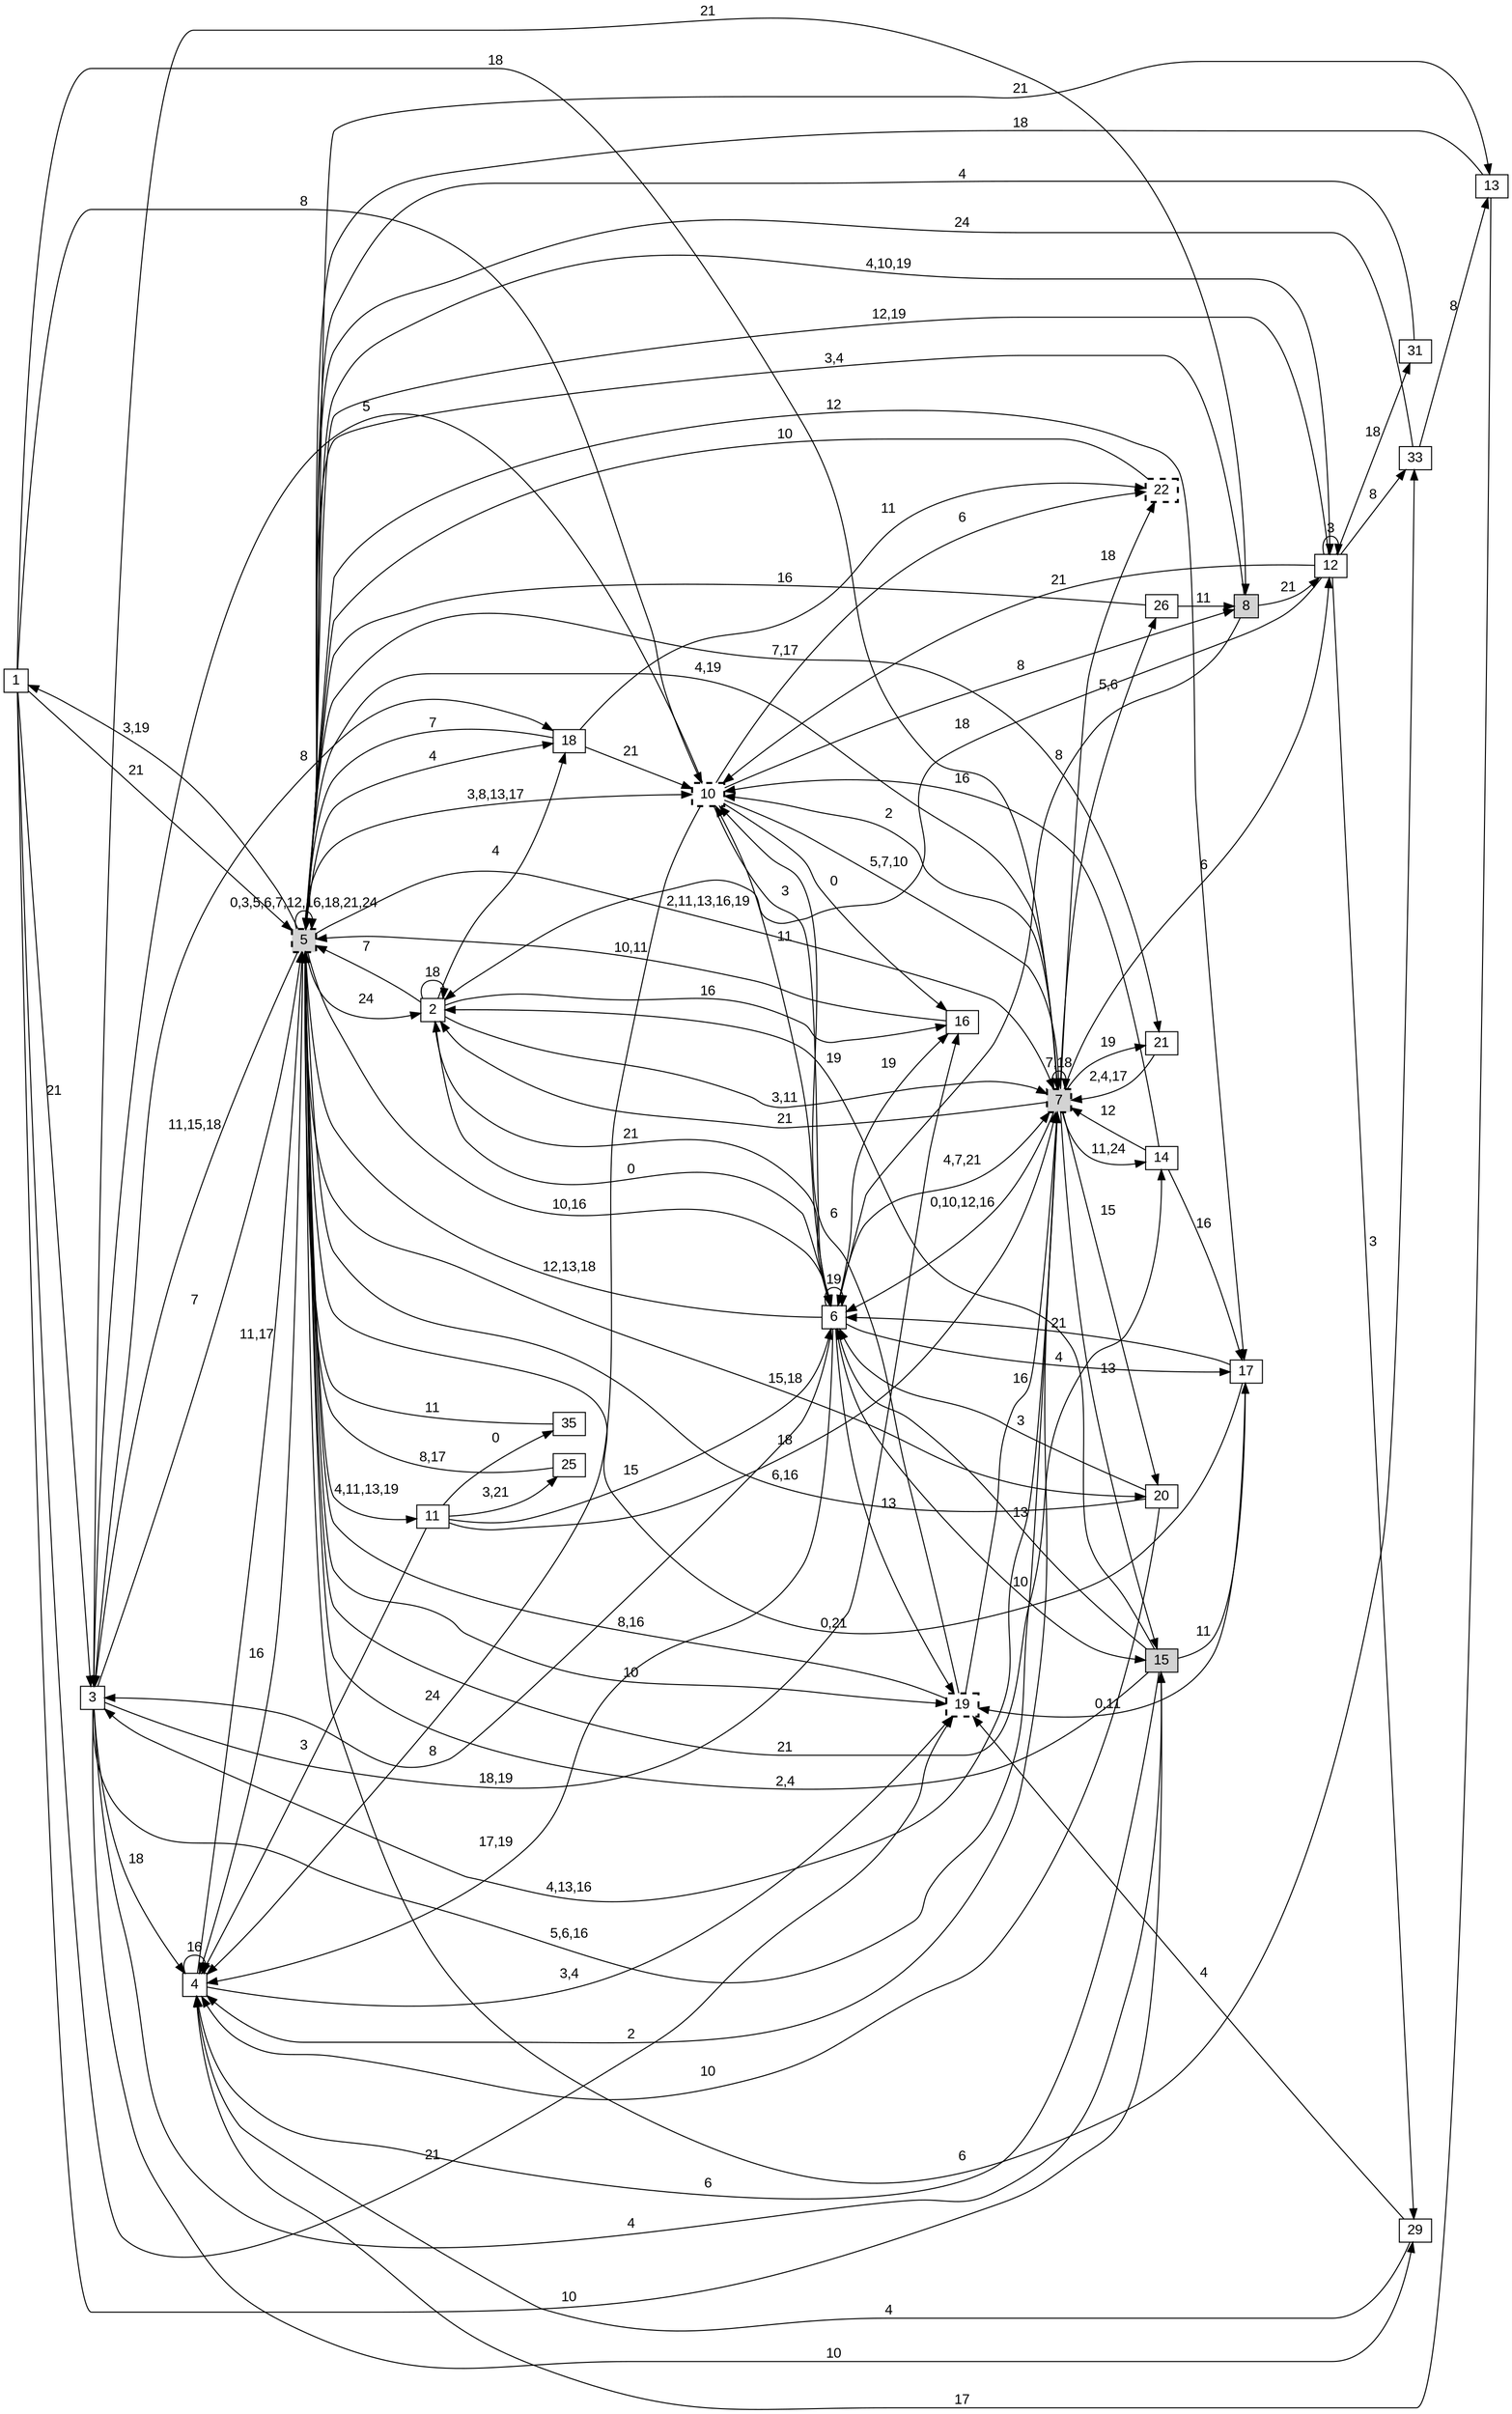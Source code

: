 digraph "NDFA" {
  rankdir=LR
  node [shape=box width=0.1 height=0.1 fontname=Arial]
  edge [fontname=Arial]
/* Estados */
 s1 [label="1" ] /* I:0 F:0 D:0 */
 s2 [label="2" ] /* I:0 F:0 D:0 */
 s3 [label="3" ] /* I:0 F:0 D:0 */
 s4 [label="4" ] /* I:0 F:0 D:0 */
 s5 [label="5" style="filled,bold,dashed"] /* I:1 F:1 D:0 */
 s6 [label="6" ] /* I:0 F:0 D:0 */
 s7 [label="7" style="filled,bold,dashed"] /* I:1 F:1 D:0 */
 s8 [label="8" style="filled"] /* I:1 F:0 D:0 */
 s10 [label="10" style="bold,dashed"] /* I:0 F:1 D:0 */
 s11 [label="11" ] /* I:0 F:0 D:0 */
 s12 [label="12" ] /* I:0 F:0 D:0 */
 s13 [label="13" ] /* I:0 F:0 D:0 */
 s14 [label="14" ] /* I:0 F:0 D:0 */
 s15 [label="15" style="filled"] /* I:1 F:0 D:0 */
 s16 [label="16" ] /* I:0 F:0 D:0 */
 s17 [label="17" ] /* I:0 F:0 D:0 */
 s18 [label="18" ] /* I:0 F:0 D:0 */
 s19 [label="19" style="bold,dashed"] /* I:0 F:1 D:0 */
 s20 [label="20" ] /* I:0 F:0 D:0 */
 s21 [label="21" ] /* I:0 F:0 D:0 */
 s22 [label="22" style="bold,dashed"] /* I:0 F:1 D:0 */
 s25 [label="25" ] /* I:0 F:0 D:0 */
 s26 [label="26" ] /* I:0 F:0 D:0 */
 s29 [label="29" ] /* I:0 F:0 D:0 */
 s31 [label="31" ] /* I:0 F:0 D:0 */
 s33 [label="33" ] /* I:0 F:0 D:0 */
 s35 [label="35" ] /* I:0 F:0 D:0 */
/* Transiciones */
  s1 -> s3 [label="21"]
  s1 -> s5 [label="21"]
  s1 -> s7 [label="18"]
  s1 -> s10 [label="8"]
  s1 -> s15 [label="10"]
  s1 -> s19 [label="21"]
  s2 -> s2 [label="18"]
  s2 -> s5 [label="7"]
  s2 -> s6 [label="21"]
  s2 -> s7 [label="3,11"]
  s2 -> s16 [label="16"]
  s2 -> s18 [label="4"]
  s3 -> s4 [label="18"]
  s3 -> s5 [label="7"]
  s3 -> s7 [label="5,6,16"]
  s3 -> s8 [label="21"]
  s3 -> s15 [label="4"]
  s3 -> s16 [label="18,19"]
  s3 -> s18 [label="8"]
  s3 -> s29 [label="10"]
  s4 -> s4 [label="16"]
  s4 -> s5 [label="11,17"]
  s4 -> s19 [label="3,4"]
  s5 -> s1 [label="3,19"]
  s5 -> s2 [label="24"]
  s5 -> s3 [label="11,15,18"]
  s5 -> s4 [label="16"]
  s5 -> s5 [label="0,3,5,6,7,12,16,18,21,24"]
  s5 -> s6 [label="10,16"]
  s5 -> s7 [label="2,11,13,16,19"]
  s5 -> s10 [label="3,8,13,17"]
  s5 -> s11 [label="4,11,13,19"]
  s5 -> s12 [label="4,10,19"]
  s5 -> s13 [label="21"]
  s5 -> s14 [label="21"]
  s5 -> s17 [label="12"]
  s5 -> s18 [label="4"]
  s5 -> s19 [label="10"]
  s5 -> s20 [label="15,18"]
  s5 -> s21 [label="7,17"]
  s5 -> s33 [label="6"]
  s6 -> s2 [label="0"]
  s6 -> s3 [label="8"]
  s6 -> s4 [label="17,19"]
  s6 -> s5 [label="12,13,18"]
  s6 -> s6 [label="19"]
  s6 -> s7 [label="4,7,21"]
  s6 -> s10 [label="11"]
  s6 -> s15 [label="10"]
  s6 -> s16 [label="19"]
  s6 -> s17 [label="4"]
  s6 -> s19 [label="13"]
  s7 -> s2 [label="21"]
  s7 -> s3 [label="4,13,16"]
  s7 -> s4 [label="2"]
  s7 -> s5 [label="4,19"]
  s7 -> s6 [label="0,10,12,16"]
  s7 -> s7 [label="7,18"]
  s7 -> s10 [label="2"]
  s7 -> s12 [label="6"]
  s7 -> s14 [label="11,24"]
  s7 -> s15 [label="13"]
  s7 -> s20 [label="15"]
  s7 -> s21 [label="19"]
  s7 -> s22 [label="18"]
  s7 -> s26 [label="5,6"]
  s8 -> s5 [label="3,4"]
  s8 -> s6 [label="8"]
  s8 -> s12 [label="21"]
  s10 -> s3 [label="5"]
  s10 -> s4 [label="24"]
  s10 -> s6 [label="3"]
  s10 -> s7 [label="5,7,10"]
  s10 -> s8 [label="8"]
  s10 -> s16 [label="0"]
  s10 -> s22 [label="6"]
  s11 -> s4 [label="3"]
  s11 -> s6 [label="15"]
  s11 -> s7 [label="18"]
  s11 -> s25 [label="3,21"]
  s11 -> s35 [label="0"]
  s12 -> s2 [label="18"]
  s12 -> s5 [label="12,19"]
  s12 -> s10 [label="21"]
  s12 -> s12 [label="3"]
  s12 -> s29 [label="3"]
  s12 -> s31 [label="18"]
  s12 -> s33 [label="8"]
  s13 -> s4 [label="17"]
  s13 -> s5 [label="18"]
  s14 -> s7 [label="12"]
  s14 -> s10 [label="16"]
  s14 -> s17 [label="16"]
  s15 -> s2 [label="19"]
  s15 -> s4 [label="6"]
  s15 -> s5 [label="2,4"]
  s15 -> s6 [label="13"]
  s15 -> s17 [label="11"]
  s16 -> s5 [label="10,11"]
  s17 -> s5 [label="0,21"]
  s17 -> s6 [label="21"]
  s17 -> s19 [label="0,11"]
  s18 -> s5 [label="7"]
  s18 -> s10 [label="21"]
  s18 -> s22 [label="11"]
  s19 -> s5 [label="8,16"]
  s19 -> s7 [label="16"]
  s19 -> s10 [label="6"]
  s20 -> s4 [label="10"]
  s20 -> s5 [label="6,16"]
  s20 -> s6 [label="3"]
  s21 -> s7 [label="2,4,17"]
  s22 -> s5 [label="10"]
  s25 -> s5 [label="8,17"]
  s26 -> s5 [label="16"]
  s26 -> s8 [label="11"]
  s29 -> s4 [label="4"]
  s29 -> s19 [label="4"]
  s31 -> s5 [label="4"]
  s33 -> s5 [label="24"]
  s33 -> s13 [label="8"]
  s35 -> s5 [label="11"]
}
